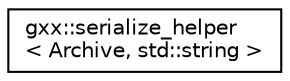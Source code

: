 digraph "Graphical Class Hierarchy"
{
  edge [fontname="Helvetica",fontsize="10",labelfontname="Helvetica",labelfontsize="10"];
  node [fontname="Helvetica",fontsize="10",shape=record];
  rankdir="LR";
  Node1 [label="gxx::serialize_helper\l\< Archive, std::string \>",height=0.2,width=0.4,color="black", fillcolor="white", style="filled",URL="$structgxx_1_1serialize__helper_3_01Archive_00_01std_1_1string_01_4.html"];
}
